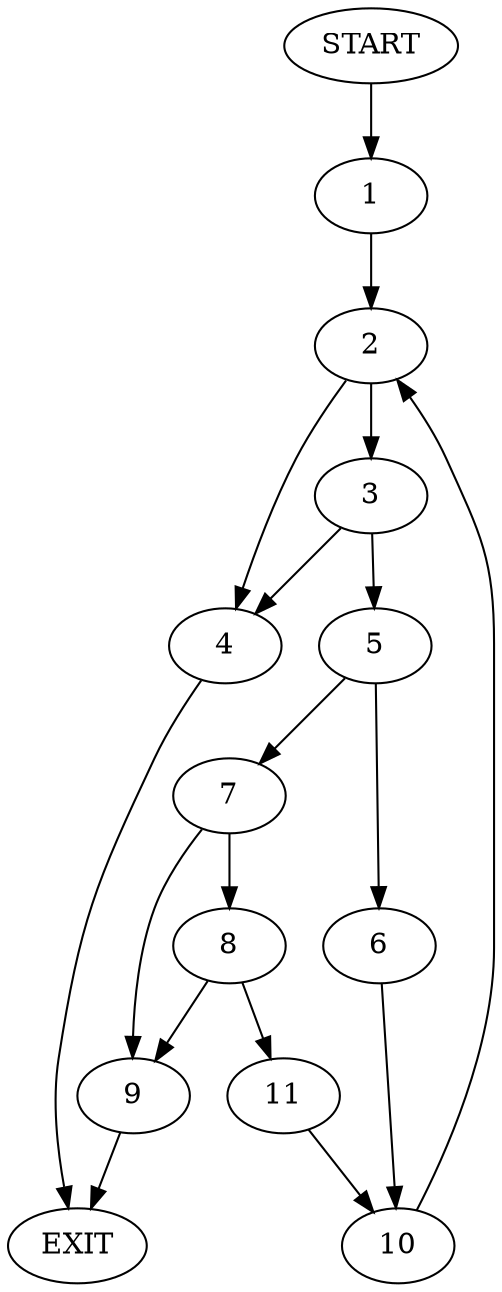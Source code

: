 digraph {
0 [label="START"]
12 [label="EXIT"]
0 -> 1
1 -> 2
2 -> 3
2 -> 4
4 -> 12
3 -> 5
3 -> 4
5 -> 6
5 -> 7
7 -> 8
7 -> 9
6 -> 10
10 -> 2
8 -> 11
8 -> 9
9 -> 12
11 -> 10
}
